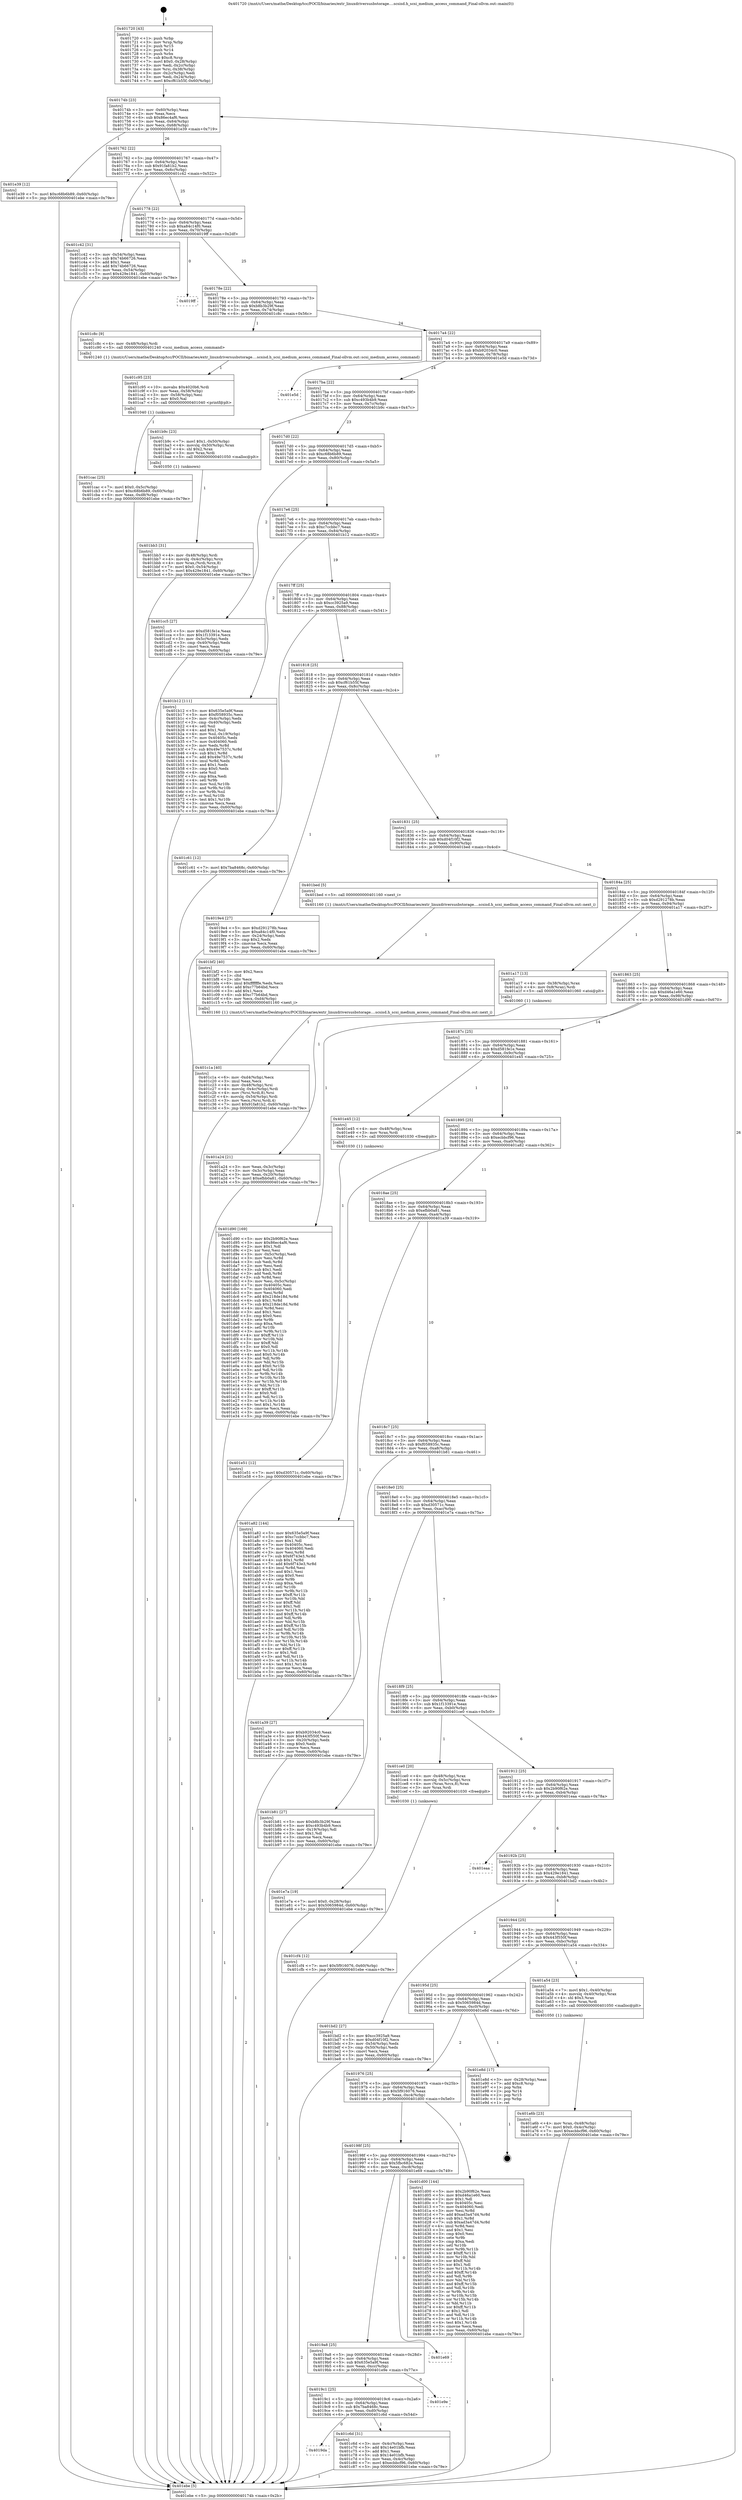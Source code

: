 digraph "0x401720" {
  label = "0x401720 (/mnt/c/Users/mathe/Desktop/tcc/POCII/binaries/extr_linuxdriversusbstorage....scsisd.h_scsi_medium_access_command_Final-ollvm.out::main(0))"
  labelloc = "t"
  node[shape=record]

  Entry [label="",width=0.3,height=0.3,shape=circle,fillcolor=black,style=filled]
  "0x40174b" [label="{
     0x40174b [23]\l
     | [instrs]\l
     &nbsp;&nbsp;0x40174b \<+3\>: mov -0x60(%rbp),%eax\l
     &nbsp;&nbsp;0x40174e \<+2\>: mov %eax,%ecx\l
     &nbsp;&nbsp;0x401750 \<+6\>: sub $0x86ec4af6,%ecx\l
     &nbsp;&nbsp;0x401756 \<+3\>: mov %eax,-0x64(%rbp)\l
     &nbsp;&nbsp;0x401759 \<+3\>: mov %ecx,-0x68(%rbp)\l
     &nbsp;&nbsp;0x40175c \<+6\>: je 0000000000401e39 \<main+0x719\>\l
  }"]
  "0x401e39" [label="{
     0x401e39 [12]\l
     | [instrs]\l
     &nbsp;&nbsp;0x401e39 \<+7\>: movl $0xc68b6b89,-0x60(%rbp)\l
     &nbsp;&nbsp;0x401e40 \<+5\>: jmp 0000000000401ebe \<main+0x79e\>\l
  }"]
  "0x401762" [label="{
     0x401762 [22]\l
     | [instrs]\l
     &nbsp;&nbsp;0x401762 \<+5\>: jmp 0000000000401767 \<main+0x47\>\l
     &nbsp;&nbsp;0x401767 \<+3\>: mov -0x64(%rbp),%eax\l
     &nbsp;&nbsp;0x40176a \<+5\>: sub $0x91fa81b2,%eax\l
     &nbsp;&nbsp;0x40176f \<+3\>: mov %eax,-0x6c(%rbp)\l
     &nbsp;&nbsp;0x401772 \<+6\>: je 0000000000401c42 \<main+0x522\>\l
  }"]
  Exit [label="",width=0.3,height=0.3,shape=circle,fillcolor=black,style=filled,peripheries=2]
  "0x401c42" [label="{
     0x401c42 [31]\l
     | [instrs]\l
     &nbsp;&nbsp;0x401c42 \<+3\>: mov -0x54(%rbp),%eax\l
     &nbsp;&nbsp;0x401c45 \<+5\>: sub $0x74b66726,%eax\l
     &nbsp;&nbsp;0x401c4a \<+3\>: add $0x1,%eax\l
     &nbsp;&nbsp;0x401c4d \<+5\>: add $0x74b66726,%eax\l
     &nbsp;&nbsp;0x401c52 \<+3\>: mov %eax,-0x54(%rbp)\l
     &nbsp;&nbsp;0x401c55 \<+7\>: movl $0x429e1841,-0x60(%rbp)\l
     &nbsp;&nbsp;0x401c5c \<+5\>: jmp 0000000000401ebe \<main+0x79e\>\l
  }"]
  "0x401778" [label="{
     0x401778 [22]\l
     | [instrs]\l
     &nbsp;&nbsp;0x401778 \<+5\>: jmp 000000000040177d \<main+0x5d\>\l
     &nbsp;&nbsp;0x40177d \<+3\>: mov -0x64(%rbp),%eax\l
     &nbsp;&nbsp;0x401780 \<+5\>: sub $0xa84c14f0,%eax\l
     &nbsp;&nbsp;0x401785 \<+3\>: mov %eax,-0x70(%rbp)\l
     &nbsp;&nbsp;0x401788 \<+6\>: je 00000000004019ff \<main+0x2df\>\l
  }"]
  "0x401e51" [label="{
     0x401e51 [12]\l
     | [instrs]\l
     &nbsp;&nbsp;0x401e51 \<+7\>: movl $0xd30571c,-0x60(%rbp)\l
     &nbsp;&nbsp;0x401e58 \<+5\>: jmp 0000000000401ebe \<main+0x79e\>\l
  }"]
  "0x4019ff" [label="{
     0x4019ff\l
  }", style=dashed]
  "0x40178e" [label="{
     0x40178e [22]\l
     | [instrs]\l
     &nbsp;&nbsp;0x40178e \<+5\>: jmp 0000000000401793 \<main+0x73\>\l
     &nbsp;&nbsp;0x401793 \<+3\>: mov -0x64(%rbp),%eax\l
     &nbsp;&nbsp;0x401796 \<+5\>: sub $0xb8b3b29f,%eax\l
     &nbsp;&nbsp;0x40179b \<+3\>: mov %eax,-0x74(%rbp)\l
     &nbsp;&nbsp;0x40179e \<+6\>: je 0000000000401c8c \<main+0x56c\>\l
  }"]
  "0x401cf4" [label="{
     0x401cf4 [12]\l
     | [instrs]\l
     &nbsp;&nbsp;0x401cf4 \<+7\>: movl $0x5f916076,-0x60(%rbp)\l
     &nbsp;&nbsp;0x401cfb \<+5\>: jmp 0000000000401ebe \<main+0x79e\>\l
  }"]
  "0x401c8c" [label="{
     0x401c8c [9]\l
     | [instrs]\l
     &nbsp;&nbsp;0x401c8c \<+4\>: mov -0x48(%rbp),%rdi\l
     &nbsp;&nbsp;0x401c90 \<+5\>: call 0000000000401240 \<scsi_medium_access_command\>\l
     | [calls]\l
     &nbsp;&nbsp;0x401240 \{1\} (/mnt/c/Users/mathe/Desktop/tcc/POCII/binaries/extr_linuxdriversusbstorage....scsisd.h_scsi_medium_access_command_Final-ollvm.out::scsi_medium_access_command)\l
  }"]
  "0x4017a4" [label="{
     0x4017a4 [22]\l
     | [instrs]\l
     &nbsp;&nbsp;0x4017a4 \<+5\>: jmp 00000000004017a9 \<main+0x89\>\l
     &nbsp;&nbsp;0x4017a9 \<+3\>: mov -0x64(%rbp),%eax\l
     &nbsp;&nbsp;0x4017ac \<+5\>: sub $0xb92034c0,%eax\l
     &nbsp;&nbsp;0x4017b1 \<+3\>: mov %eax,-0x78(%rbp)\l
     &nbsp;&nbsp;0x4017b4 \<+6\>: je 0000000000401e5d \<main+0x73d\>\l
  }"]
  "0x401cac" [label="{
     0x401cac [25]\l
     | [instrs]\l
     &nbsp;&nbsp;0x401cac \<+7\>: movl $0x0,-0x5c(%rbp)\l
     &nbsp;&nbsp;0x401cb3 \<+7\>: movl $0xc68b6b89,-0x60(%rbp)\l
     &nbsp;&nbsp;0x401cba \<+6\>: mov %eax,-0xd8(%rbp)\l
     &nbsp;&nbsp;0x401cc0 \<+5\>: jmp 0000000000401ebe \<main+0x79e\>\l
  }"]
  "0x401e5d" [label="{
     0x401e5d\l
  }", style=dashed]
  "0x4017ba" [label="{
     0x4017ba [22]\l
     | [instrs]\l
     &nbsp;&nbsp;0x4017ba \<+5\>: jmp 00000000004017bf \<main+0x9f\>\l
     &nbsp;&nbsp;0x4017bf \<+3\>: mov -0x64(%rbp),%eax\l
     &nbsp;&nbsp;0x4017c2 \<+5\>: sub $0xc493b4b9,%eax\l
     &nbsp;&nbsp;0x4017c7 \<+3\>: mov %eax,-0x7c(%rbp)\l
     &nbsp;&nbsp;0x4017ca \<+6\>: je 0000000000401b9c \<main+0x47c\>\l
  }"]
  "0x401c95" [label="{
     0x401c95 [23]\l
     | [instrs]\l
     &nbsp;&nbsp;0x401c95 \<+10\>: movabs $0x4020b6,%rdi\l
     &nbsp;&nbsp;0x401c9f \<+3\>: mov %eax,-0x58(%rbp)\l
     &nbsp;&nbsp;0x401ca2 \<+3\>: mov -0x58(%rbp),%esi\l
     &nbsp;&nbsp;0x401ca5 \<+2\>: mov $0x0,%al\l
     &nbsp;&nbsp;0x401ca7 \<+5\>: call 0000000000401040 \<printf@plt\>\l
     | [calls]\l
     &nbsp;&nbsp;0x401040 \{1\} (unknown)\l
  }"]
  "0x401b9c" [label="{
     0x401b9c [23]\l
     | [instrs]\l
     &nbsp;&nbsp;0x401b9c \<+7\>: movl $0x1,-0x50(%rbp)\l
     &nbsp;&nbsp;0x401ba3 \<+4\>: movslq -0x50(%rbp),%rax\l
     &nbsp;&nbsp;0x401ba7 \<+4\>: shl $0x2,%rax\l
     &nbsp;&nbsp;0x401bab \<+3\>: mov %rax,%rdi\l
     &nbsp;&nbsp;0x401bae \<+5\>: call 0000000000401050 \<malloc@plt\>\l
     | [calls]\l
     &nbsp;&nbsp;0x401050 \{1\} (unknown)\l
  }"]
  "0x4017d0" [label="{
     0x4017d0 [22]\l
     | [instrs]\l
     &nbsp;&nbsp;0x4017d0 \<+5\>: jmp 00000000004017d5 \<main+0xb5\>\l
     &nbsp;&nbsp;0x4017d5 \<+3\>: mov -0x64(%rbp),%eax\l
     &nbsp;&nbsp;0x4017d8 \<+5\>: sub $0xc68b6b89,%eax\l
     &nbsp;&nbsp;0x4017dd \<+3\>: mov %eax,-0x80(%rbp)\l
     &nbsp;&nbsp;0x4017e0 \<+6\>: je 0000000000401cc5 \<main+0x5a5\>\l
  }"]
  "0x4019da" [label="{
     0x4019da\l
  }", style=dashed]
  "0x401cc5" [label="{
     0x401cc5 [27]\l
     | [instrs]\l
     &nbsp;&nbsp;0x401cc5 \<+5\>: mov $0xd581fe1e,%eax\l
     &nbsp;&nbsp;0x401cca \<+5\>: mov $0x1f13391e,%ecx\l
     &nbsp;&nbsp;0x401ccf \<+3\>: mov -0x5c(%rbp),%edx\l
     &nbsp;&nbsp;0x401cd2 \<+3\>: cmp -0x40(%rbp),%edx\l
     &nbsp;&nbsp;0x401cd5 \<+3\>: cmovl %ecx,%eax\l
     &nbsp;&nbsp;0x401cd8 \<+3\>: mov %eax,-0x60(%rbp)\l
     &nbsp;&nbsp;0x401cdb \<+5\>: jmp 0000000000401ebe \<main+0x79e\>\l
  }"]
  "0x4017e6" [label="{
     0x4017e6 [25]\l
     | [instrs]\l
     &nbsp;&nbsp;0x4017e6 \<+5\>: jmp 00000000004017eb \<main+0xcb\>\l
     &nbsp;&nbsp;0x4017eb \<+3\>: mov -0x64(%rbp),%eax\l
     &nbsp;&nbsp;0x4017ee \<+5\>: sub $0xc7ccbbc7,%eax\l
     &nbsp;&nbsp;0x4017f3 \<+6\>: mov %eax,-0x84(%rbp)\l
     &nbsp;&nbsp;0x4017f9 \<+6\>: je 0000000000401b12 \<main+0x3f2\>\l
  }"]
  "0x401c6d" [label="{
     0x401c6d [31]\l
     | [instrs]\l
     &nbsp;&nbsp;0x401c6d \<+3\>: mov -0x4c(%rbp),%eax\l
     &nbsp;&nbsp;0x401c70 \<+5\>: add $0x14e01bfb,%eax\l
     &nbsp;&nbsp;0x401c75 \<+3\>: add $0x1,%eax\l
     &nbsp;&nbsp;0x401c78 \<+5\>: sub $0x14e01bfb,%eax\l
     &nbsp;&nbsp;0x401c7d \<+3\>: mov %eax,-0x4c(%rbp)\l
     &nbsp;&nbsp;0x401c80 \<+7\>: movl $0xecbbcf96,-0x60(%rbp)\l
     &nbsp;&nbsp;0x401c87 \<+5\>: jmp 0000000000401ebe \<main+0x79e\>\l
  }"]
  "0x401b12" [label="{
     0x401b12 [111]\l
     | [instrs]\l
     &nbsp;&nbsp;0x401b12 \<+5\>: mov $0x635e5a9f,%eax\l
     &nbsp;&nbsp;0x401b17 \<+5\>: mov $0xf058935c,%ecx\l
     &nbsp;&nbsp;0x401b1c \<+3\>: mov -0x4c(%rbp),%edx\l
     &nbsp;&nbsp;0x401b1f \<+3\>: cmp -0x40(%rbp),%edx\l
     &nbsp;&nbsp;0x401b22 \<+4\>: setl %sil\l
     &nbsp;&nbsp;0x401b26 \<+4\>: and $0x1,%sil\l
     &nbsp;&nbsp;0x401b2a \<+4\>: mov %sil,-0x19(%rbp)\l
     &nbsp;&nbsp;0x401b2e \<+7\>: mov 0x40405c,%edx\l
     &nbsp;&nbsp;0x401b35 \<+7\>: mov 0x404060,%edi\l
     &nbsp;&nbsp;0x401b3c \<+3\>: mov %edx,%r8d\l
     &nbsp;&nbsp;0x401b3f \<+7\>: sub $0x49e7537c,%r8d\l
     &nbsp;&nbsp;0x401b46 \<+4\>: sub $0x1,%r8d\l
     &nbsp;&nbsp;0x401b4a \<+7\>: add $0x49e7537c,%r8d\l
     &nbsp;&nbsp;0x401b51 \<+4\>: imul %r8d,%edx\l
     &nbsp;&nbsp;0x401b55 \<+3\>: and $0x1,%edx\l
     &nbsp;&nbsp;0x401b58 \<+3\>: cmp $0x0,%edx\l
     &nbsp;&nbsp;0x401b5b \<+4\>: sete %sil\l
     &nbsp;&nbsp;0x401b5f \<+3\>: cmp $0xa,%edi\l
     &nbsp;&nbsp;0x401b62 \<+4\>: setl %r9b\l
     &nbsp;&nbsp;0x401b66 \<+3\>: mov %sil,%r10b\l
     &nbsp;&nbsp;0x401b69 \<+3\>: and %r9b,%r10b\l
     &nbsp;&nbsp;0x401b6c \<+3\>: xor %r9b,%sil\l
     &nbsp;&nbsp;0x401b6f \<+3\>: or %sil,%r10b\l
     &nbsp;&nbsp;0x401b72 \<+4\>: test $0x1,%r10b\l
     &nbsp;&nbsp;0x401b76 \<+3\>: cmovne %ecx,%eax\l
     &nbsp;&nbsp;0x401b79 \<+3\>: mov %eax,-0x60(%rbp)\l
     &nbsp;&nbsp;0x401b7c \<+5\>: jmp 0000000000401ebe \<main+0x79e\>\l
  }"]
  "0x4017ff" [label="{
     0x4017ff [25]\l
     | [instrs]\l
     &nbsp;&nbsp;0x4017ff \<+5\>: jmp 0000000000401804 \<main+0xe4\>\l
     &nbsp;&nbsp;0x401804 \<+3\>: mov -0x64(%rbp),%eax\l
     &nbsp;&nbsp;0x401807 \<+5\>: sub $0xcc3925a9,%eax\l
     &nbsp;&nbsp;0x40180c \<+6\>: mov %eax,-0x88(%rbp)\l
     &nbsp;&nbsp;0x401812 \<+6\>: je 0000000000401c61 \<main+0x541\>\l
  }"]
  "0x4019c1" [label="{
     0x4019c1 [25]\l
     | [instrs]\l
     &nbsp;&nbsp;0x4019c1 \<+5\>: jmp 00000000004019c6 \<main+0x2a6\>\l
     &nbsp;&nbsp;0x4019c6 \<+3\>: mov -0x64(%rbp),%eax\l
     &nbsp;&nbsp;0x4019c9 \<+5\>: sub $0x7ba8468c,%eax\l
     &nbsp;&nbsp;0x4019ce \<+6\>: mov %eax,-0xd0(%rbp)\l
     &nbsp;&nbsp;0x4019d4 \<+6\>: je 0000000000401c6d \<main+0x54d\>\l
  }"]
  "0x401c61" [label="{
     0x401c61 [12]\l
     | [instrs]\l
     &nbsp;&nbsp;0x401c61 \<+7\>: movl $0x7ba8468c,-0x60(%rbp)\l
     &nbsp;&nbsp;0x401c68 \<+5\>: jmp 0000000000401ebe \<main+0x79e\>\l
  }"]
  "0x401818" [label="{
     0x401818 [25]\l
     | [instrs]\l
     &nbsp;&nbsp;0x401818 \<+5\>: jmp 000000000040181d \<main+0xfd\>\l
     &nbsp;&nbsp;0x40181d \<+3\>: mov -0x64(%rbp),%eax\l
     &nbsp;&nbsp;0x401820 \<+5\>: sub $0xcf61b55f,%eax\l
     &nbsp;&nbsp;0x401825 \<+6\>: mov %eax,-0x8c(%rbp)\l
     &nbsp;&nbsp;0x40182b \<+6\>: je 00000000004019e4 \<main+0x2c4\>\l
  }"]
  "0x401e9e" [label="{
     0x401e9e\l
  }", style=dashed]
  "0x4019e4" [label="{
     0x4019e4 [27]\l
     | [instrs]\l
     &nbsp;&nbsp;0x4019e4 \<+5\>: mov $0xd291278b,%eax\l
     &nbsp;&nbsp;0x4019e9 \<+5\>: mov $0xa84c14f0,%ecx\l
     &nbsp;&nbsp;0x4019ee \<+3\>: mov -0x24(%rbp),%edx\l
     &nbsp;&nbsp;0x4019f1 \<+3\>: cmp $0x2,%edx\l
     &nbsp;&nbsp;0x4019f4 \<+3\>: cmovne %ecx,%eax\l
     &nbsp;&nbsp;0x4019f7 \<+3\>: mov %eax,-0x60(%rbp)\l
     &nbsp;&nbsp;0x4019fa \<+5\>: jmp 0000000000401ebe \<main+0x79e\>\l
  }"]
  "0x401831" [label="{
     0x401831 [25]\l
     | [instrs]\l
     &nbsp;&nbsp;0x401831 \<+5\>: jmp 0000000000401836 \<main+0x116\>\l
     &nbsp;&nbsp;0x401836 \<+3\>: mov -0x64(%rbp),%eax\l
     &nbsp;&nbsp;0x401839 \<+5\>: sub $0xd04f10f2,%eax\l
     &nbsp;&nbsp;0x40183e \<+6\>: mov %eax,-0x90(%rbp)\l
     &nbsp;&nbsp;0x401844 \<+6\>: je 0000000000401bed \<main+0x4cd\>\l
  }"]
  "0x401ebe" [label="{
     0x401ebe [5]\l
     | [instrs]\l
     &nbsp;&nbsp;0x401ebe \<+5\>: jmp 000000000040174b \<main+0x2b\>\l
  }"]
  "0x401720" [label="{
     0x401720 [43]\l
     | [instrs]\l
     &nbsp;&nbsp;0x401720 \<+1\>: push %rbp\l
     &nbsp;&nbsp;0x401721 \<+3\>: mov %rsp,%rbp\l
     &nbsp;&nbsp;0x401724 \<+2\>: push %r15\l
     &nbsp;&nbsp;0x401726 \<+2\>: push %r14\l
     &nbsp;&nbsp;0x401728 \<+1\>: push %rbx\l
     &nbsp;&nbsp;0x401729 \<+7\>: sub $0xc8,%rsp\l
     &nbsp;&nbsp;0x401730 \<+7\>: movl $0x0,-0x28(%rbp)\l
     &nbsp;&nbsp;0x401737 \<+3\>: mov %edi,-0x2c(%rbp)\l
     &nbsp;&nbsp;0x40173a \<+4\>: mov %rsi,-0x38(%rbp)\l
     &nbsp;&nbsp;0x40173e \<+3\>: mov -0x2c(%rbp),%edi\l
     &nbsp;&nbsp;0x401741 \<+3\>: mov %edi,-0x24(%rbp)\l
     &nbsp;&nbsp;0x401744 \<+7\>: movl $0xcf61b55f,-0x60(%rbp)\l
  }"]
  "0x4019a8" [label="{
     0x4019a8 [25]\l
     | [instrs]\l
     &nbsp;&nbsp;0x4019a8 \<+5\>: jmp 00000000004019ad \<main+0x28d\>\l
     &nbsp;&nbsp;0x4019ad \<+3\>: mov -0x64(%rbp),%eax\l
     &nbsp;&nbsp;0x4019b0 \<+5\>: sub $0x635e5a9f,%eax\l
     &nbsp;&nbsp;0x4019b5 \<+6\>: mov %eax,-0xcc(%rbp)\l
     &nbsp;&nbsp;0x4019bb \<+6\>: je 0000000000401e9e \<main+0x77e\>\l
  }"]
  "0x401bed" [label="{
     0x401bed [5]\l
     | [instrs]\l
     &nbsp;&nbsp;0x401bed \<+5\>: call 0000000000401160 \<next_i\>\l
     | [calls]\l
     &nbsp;&nbsp;0x401160 \{1\} (/mnt/c/Users/mathe/Desktop/tcc/POCII/binaries/extr_linuxdriversusbstorage....scsisd.h_scsi_medium_access_command_Final-ollvm.out::next_i)\l
  }"]
  "0x40184a" [label="{
     0x40184a [25]\l
     | [instrs]\l
     &nbsp;&nbsp;0x40184a \<+5\>: jmp 000000000040184f \<main+0x12f\>\l
     &nbsp;&nbsp;0x40184f \<+3\>: mov -0x64(%rbp),%eax\l
     &nbsp;&nbsp;0x401852 \<+5\>: sub $0xd291278b,%eax\l
     &nbsp;&nbsp;0x401857 \<+6\>: mov %eax,-0x94(%rbp)\l
     &nbsp;&nbsp;0x40185d \<+6\>: je 0000000000401a17 \<main+0x2f7\>\l
  }"]
  "0x401e69" [label="{
     0x401e69\l
  }", style=dashed]
  "0x401a17" [label="{
     0x401a17 [13]\l
     | [instrs]\l
     &nbsp;&nbsp;0x401a17 \<+4\>: mov -0x38(%rbp),%rax\l
     &nbsp;&nbsp;0x401a1b \<+4\>: mov 0x8(%rax),%rdi\l
     &nbsp;&nbsp;0x401a1f \<+5\>: call 0000000000401060 \<atoi@plt\>\l
     | [calls]\l
     &nbsp;&nbsp;0x401060 \{1\} (unknown)\l
  }"]
  "0x401863" [label="{
     0x401863 [25]\l
     | [instrs]\l
     &nbsp;&nbsp;0x401863 \<+5\>: jmp 0000000000401868 \<main+0x148\>\l
     &nbsp;&nbsp;0x401868 \<+3\>: mov -0x64(%rbp),%eax\l
     &nbsp;&nbsp;0x40186b \<+5\>: sub $0xd46a1e60,%eax\l
     &nbsp;&nbsp;0x401870 \<+6\>: mov %eax,-0x98(%rbp)\l
     &nbsp;&nbsp;0x401876 \<+6\>: je 0000000000401d90 \<main+0x670\>\l
  }"]
  "0x401a24" [label="{
     0x401a24 [21]\l
     | [instrs]\l
     &nbsp;&nbsp;0x401a24 \<+3\>: mov %eax,-0x3c(%rbp)\l
     &nbsp;&nbsp;0x401a27 \<+3\>: mov -0x3c(%rbp),%eax\l
     &nbsp;&nbsp;0x401a2a \<+3\>: mov %eax,-0x20(%rbp)\l
     &nbsp;&nbsp;0x401a2d \<+7\>: movl $0xefbb0a81,-0x60(%rbp)\l
     &nbsp;&nbsp;0x401a34 \<+5\>: jmp 0000000000401ebe \<main+0x79e\>\l
  }"]
  "0x40198f" [label="{
     0x40198f [25]\l
     | [instrs]\l
     &nbsp;&nbsp;0x40198f \<+5\>: jmp 0000000000401994 \<main+0x274\>\l
     &nbsp;&nbsp;0x401994 \<+3\>: mov -0x64(%rbp),%eax\l
     &nbsp;&nbsp;0x401997 \<+5\>: sub $0x5fbc682e,%eax\l
     &nbsp;&nbsp;0x40199c \<+6\>: mov %eax,-0xc8(%rbp)\l
     &nbsp;&nbsp;0x4019a2 \<+6\>: je 0000000000401e69 \<main+0x749\>\l
  }"]
  "0x401d90" [label="{
     0x401d90 [169]\l
     | [instrs]\l
     &nbsp;&nbsp;0x401d90 \<+5\>: mov $0x2b90f62e,%eax\l
     &nbsp;&nbsp;0x401d95 \<+5\>: mov $0x86ec4af6,%ecx\l
     &nbsp;&nbsp;0x401d9a \<+2\>: mov $0x1,%dl\l
     &nbsp;&nbsp;0x401d9c \<+2\>: xor %esi,%esi\l
     &nbsp;&nbsp;0x401d9e \<+3\>: mov -0x5c(%rbp),%edi\l
     &nbsp;&nbsp;0x401da1 \<+3\>: mov %esi,%r8d\l
     &nbsp;&nbsp;0x401da4 \<+3\>: sub %edi,%r8d\l
     &nbsp;&nbsp;0x401da7 \<+2\>: mov %esi,%edi\l
     &nbsp;&nbsp;0x401da9 \<+3\>: sub $0x1,%edi\l
     &nbsp;&nbsp;0x401dac \<+3\>: add %edi,%r8d\l
     &nbsp;&nbsp;0x401daf \<+3\>: sub %r8d,%esi\l
     &nbsp;&nbsp;0x401db2 \<+3\>: mov %esi,-0x5c(%rbp)\l
     &nbsp;&nbsp;0x401db5 \<+7\>: mov 0x40405c,%esi\l
     &nbsp;&nbsp;0x401dbc \<+7\>: mov 0x404060,%edi\l
     &nbsp;&nbsp;0x401dc3 \<+3\>: mov %esi,%r8d\l
     &nbsp;&nbsp;0x401dc6 \<+7\>: add $0x218de18d,%r8d\l
     &nbsp;&nbsp;0x401dcd \<+4\>: sub $0x1,%r8d\l
     &nbsp;&nbsp;0x401dd1 \<+7\>: sub $0x218de18d,%r8d\l
     &nbsp;&nbsp;0x401dd8 \<+4\>: imul %r8d,%esi\l
     &nbsp;&nbsp;0x401ddc \<+3\>: and $0x1,%esi\l
     &nbsp;&nbsp;0x401ddf \<+3\>: cmp $0x0,%esi\l
     &nbsp;&nbsp;0x401de2 \<+4\>: sete %r9b\l
     &nbsp;&nbsp;0x401de6 \<+3\>: cmp $0xa,%edi\l
     &nbsp;&nbsp;0x401de9 \<+4\>: setl %r10b\l
     &nbsp;&nbsp;0x401ded \<+3\>: mov %r9b,%r11b\l
     &nbsp;&nbsp;0x401df0 \<+4\>: xor $0xff,%r11b\l
     &nbsp;&nbsp;0x401df4 \<+3\>: mov %r10b,%bl\l
     &nbsp;&nbsp;0x401df7 \<+3\>: xor $0xff,%bl\l
     &nbsp;&nbsp;0x401dfa \<+3\>: xor $0x0,%dl\l
     &nbsp;&nbsp;0x401dfd \<+3\>: mov %r11b,%r14b\l
     &nbsp;&nbsp;0x401e00 \<+4\>: and $0x0,%r14b\l
     &nbsp;&nbsp;0x401e04 \<+3\>: and %dl,%r9b\l
     &nbsp;&nbsp;0x401e07 \<+3\>: mov %bl,%r15b\l
     &nbsp;&nbsp;0x401e0a \<+4\>: and $0x0,%r15b\l
     &nbsp;&nbsp;0x401e0e \<+3\>: and %dl,%r10b\l
     &nbsp;&nbsp;0x401e11 \<+3\>: or %r9b,%r14b\l
     &nbsp;&nbsp;0x401e14 \<+3\>: or %r10b,%r15b\l
     &nbsp;&nbsp;0x401e17 \<+3\>: xor %r15b,%r14b\l
     &nbsp;&nbsp;0x401e1a \<+3\>: or %bl,%r11b\l
     &nbsp;&nbsp;0x401e1d \<+4\>: xor $0xff,%r11b\l
     &nbsp;&nbsp;0x401e21 \<+3\>: or $0x0,%dl\l
     &nbsp;&nbsp;0x401e24 \<+3\>: and %dl,%r11b\l
     &nbsp;&nbsp;0x401e27 \<+3\>: or %r11b,%r14b\l
     &nbsp;&nbsp;0x401e2a \<+4\>: test $0x1,%r14b\l
     &nbsp;&nbsp;0x401e2e \<+3\>: cmovne %ecx,%eax\l
     &nbsp;&nbsp;0x401e31 \<+3\>: mov %eax,-0x60(%rbp)\l
     &nbsp;&nbsp;0x401e34 \<+5\>: jmp 0000000000401ebe \<main+0x79e\>\l
  }"]
  "0x40187c" [label="{
     0x40187c [25]\l
     | [instrs]\l
     &nbsp;&nbsp;0x40187c \<+5\>: jmp 0000000000401881 \<main+0x161\>\l
     &nbsp;&nbsp;0x401881 \<+3\>: mov -0x64(%rbp),%eax\l
     &nbsp;&nbsp;0x401884 \<+5\>: sub $0xd581fe1e,%eax\l
     &nbsp;&nbsp;0x401889 \<+6\>: mov %eax,-0x9c(%rbp)\l
     &nbsp;&nbsp;0x40188f \<+6\>: je 0000000000401e45 \<main+0x725\>\l
  }"]
  "0x401d00" [label="{
     0x401d00 [144]\l
     | [instrs]\l
     &nbsp;&nbsp;0x401d00 \<+5\>: mov $0x2b90f62e,%eax\l
     &nbsp;&nbsp;0x401d05 \<+5\>: mov $0xd46a1e60,%ecx\l
     &nbsp;&nbsp;0x401d0a \<+2\>: mov $0x1,%dl\l
     &nbsp;&nbsp;0x401d0c \<+7\>: mov 0x40405c,%esi\l
     &nbsp;&nbsp;0x401d13 \<+7\>: mov 0x404060,%edi\l
     &nbsp;&nbsp;0x401d1a \<+3\>: mov %esi,%r8d\l
     &nbsp;&nbsp;0x401d1d \<+7\>: add $0xad3a47d4,%r8d\l
     &nbsp;&nbsp;0x401d24 \<+4\>: sub $0x1,%r8d\l
     &nbsp;&nbsp;0x401d28 \<+7\>: sub $0xad3a47d4,%r8d\l
     &nbsp;&nbsp;0x401d2f \<+4\>: imul %r8d,%esi\l
     &nbsp;&nbsp;0x401d33 \<+3\>: and $0x1,%esi\l
     &nbsp;&nbsp;0x401d36 \<+3\>: cmp $0x0,%esi\l
     &nbsp;&nbsp;0x401d39 \<+4\>: sete %r9b\l
     &nbsp;&nbsp;0x401d3d \<+3\>: cmp $0xa,%edi\l
     &nbsp;&nbsp;0x401d40 \<+4\>: setl %r10b\l
     &nbsp;&nbsp;0x401d44 \<+3\>: mov %r9b,%r11b\l
     &nbsp;&nbsp;0x401d47 \<+4\>: xor $0xff,%r11b\l
     &nbsp;&nbsp;0x401d4b \<+3\>: mov %r10b,%bl\l
     &nbsp;&nbsp;0x401d4e \<+3\>: xor $0xff,%bl\l
     &nbsp;&nbsp;0x401d51 \<+3\>: xor $0x1,%dl\l
     &nbsp;&nbsp;0x401d54 \<+3\>: mov %r11b,%r14b\l
     &nbsp;&nbsp;0x401d57 \<+4\>: and $0xff,%r14b\l
     &nbsp;&nbsp;0x401d5b \<+3\>: and %dl,%r9b\l
     &nbsp;&nbsp;0x401d5e \<+3\>: mov %bl,%r15b\l
     &nbsp;&nbsp;0x401d61 \<+4\>: and $0xff,%r15b\l
     &nbsp;&nbsp;0x401d65 \<+3\>: and %dl,%r10b\l
     &nbsp;&nbsp;0x401d68 \<+3\>: or %r9b,%r14b\l
     &nbsp;&nbsp;0x401d6b \<+3\>: or %r10b,%r15b\l
     &nbsp;&nbsp;0x401d6e \<+3\>: xor %r15b,%r14b\l
     &nbsp;&nbsp;0x401d71 \<+3\>: or %bl,%r11b\l
     &nbsp;&nbsp;0x401d74 \<+4\>: xor $0xff,%r11b\l
     &nbsp;&nbsp;0x401d78 \<+3\>: or $0x1,%dl\l
     &nbsp;&nbsp;0x401d7b \<+3\>: and %dl,%r11b\l
     &nbsp;&nbsp;0x401d7e \<+3\>: or %r11b,%r14b\l
     &nbsp;&nbsp;0x401d81 \<+4\>: test $0x1,%r14b\l
     &nbsp;&nbsp;0x401d85 \<+3\>: cmovne %ecx,%eax\l
     &nbsp;&nbsp;0x401d88 \<+3\>: mov %eax,-0x60(%rbp)\l
     &nbsp;&nbsp;0x401d8b \<+5\>: jmp 0000000000401ebe \<main+0x79e\>\l
  }"]
  "0x401e45" [label="{
     0x401e45 [12]\l
     | [instrs]\l
     &nbsp;&nbsp;0x401e45 \<+4\>: mov -0x48(%rbp),%rax\l
     &nbsp;&nbsp;0x401e49 \<+3\>: mov %rax,%rdi\l
     &nbsp;&nbsp;0x401e4c \<+5\>: call 0000000000401030 \<free@plt\>\l
     | [calls]\l
     &nbsp;&nbsp;0x401030 \{1\} (unknown)\l
  }"]
  "0x401895" [label="{
     0x401895 [25]\l
     | [instrs]\l
     &nbsp;&nbsp;0x401895 \<+5\>: jmp 000000000040189a \<main+0x17a\>\l
     &nbsp;&nbsp;0x40189a \<+3\>: mov -0x64(%rbp),%eax\l
     &nbsp;&nbsp;0x40189d \<+5\>: sub $0xecbbcf96,%eax\l
     &nbsp;&nbsp;0x4018a2 \<+6\>: mov %eax,-0xa0(%rbp)\l
     &nbsp;&nbsp;0x4018a8 \<+6\>: je 0000000000401a82 \<main+0x362\>\l
  }"]
  "0x401976" [label="{
     0x401976 [25]\l
     | [instrs]\l
     &nbsp;&nbsp;0x401976 \<+5\>: jmp 000000000040197b \<main+0x25b\>\l
     &nbsp;&nbsp;0x40197b \<+3\>: mov -0x64(%rbp),%eax\l
     &nbsp;&nbsp;0x40197e \<+5\>: sub $0x5f916076,%eax\l
     &nbsp;&nbsp;0x401983 \<+6\>: mov %eax,-0xc4(%rbp)\l
     &nbsp;&nbsp;0x401989 \<+6\>: je 0000000000401d00 \<main+0x5e0\>\l
  }"]
  "0x401a82" [label="{
     0x401a82 [144]\l
     | [instrs]\l
     &nbsp;&nbsp;0x401a82 \<+5\>: mov $0x635e5a9f,%eax\l
     &nbsp;&nbsp;0x401a87 \<+5\>: mov $0xc7ccbbc7,%ecx\l
     &nbsp;&nbsp;0x401a8c \<+2\>: mov $0x1,%dl\l
     &nbsp;&nbsp;0x401a8e \<+7\>: mov 0x40405c,%esi\l
     &nbsp;&nbsp;0x401a95 \<+7\>: mov 0x404060,%edi\l
     &nbsp;&nbsp;0x401a9c \<+3\>: mov %esi,%r8d\l
     &nbsp;&nbsp;0x401a9f \<+7\>: sub $0x6f743e3,%r8d\l
     &nbsp;&nbsp;0x401aa6 \<+4\>: sub $0x1,%r8d\l
     &nbsp;&nbsp;0x401aaa \<+7\>: add $0x6f743e3,%r8d\l
     &nbsp;&nbsp;0x401ab1 \<+4\>: imul %r8d,%esi\l
     &nbsp;&nbsp;0x401ab5 \<+3\>: and $0x1,%esi\l
     &nbsp;&nbsp;0x401ab8 \<+3\>: cmp $0x0,%esi\l
     &nbsp;&nbsp;0x401abb \<+4\>: sete %r9b\l
     &nbsp;&nbsp;0x401abf \<+3\>: cmp $0xa,%edi\l
     &nbsp;&nbsp;0x401ac2 \<+4\>: setl %r10b\l
     &nbsp;&nbsp;0x401ac6 \<+3\>: mov %r9b,%r11b\l
     &nbsp;&nbsp;0x401ac9 \<+4\>: xor $0xff,%r11b\l
     &nbsp;&nbsp;0x401acd \<+3\>: mov %r10b,%bl\l
     &nbsp;&nbsp;0x401ad0 \<+3\>: xor $0xff,%bl\l
     &nbsp;&nbsp;0x401ad3 \<+3\>: xor $0x1,%dl\l
     &nbsp;&nbsp;0x401ad6 \<+3\>: mov %r11b,%r14b\l
     &nbsp;&nbsp;0x401ad9 \<+4\>: and $0xff,%r14b\l
     &nbsp;&nbsp;0x401add \<+3\>: and %dl,%r9b\l
     &nbsp;&nbsp;0x401ae0 \<+3\>: mov %bl,%r15b\l
     &nbsp;&nbsp;0x401ae3 \<+4\>: and $0xff,%r15b\l
     &nbsp;&nbsp;0x401ae7 \<+3\>: and %dl,%r10b\l
     &nbsp;&nbsp;0x401aea \<+3\>: or %r9b,%r14b\l
     &nbsp;&nbsp;0x401aed \<+3\>: or %r10b,%r15b\l
     &nbsp;&nbsp;0x401af0 \<+3\>: xor %r15b,%r14b\l
     &nbsp;&nbsp;0x401af3 \<+3\>: or %bl,%r11b\l
     &nbsp;&nbsp;0x401af6 \<+4\>: xor $0xff,%r11b\l
     &nbsp;&nbsp;0x401afa \<+3\>: or $0x1,%dl\l
     &nbsp;&nbsp;0x401afd \<+3\>: and %dl,%r11b\l
     &nbsp;&nbsp;0x401b00 \<+3\>: or %r11b,%r14b\l
     &nbsp;&nbsp;0x401b03 \<+4\>: test $0x1,%r14b\l
     &nbsp;&nbsp;0x401b07 \<+3\>: cmovne %ecx,%eax\l
     &nbsp;&nbsp;0x401b0a \<+3\>: mov %eax,-0x60(%rbp)\l
     &nbsp;&nbsp;0x401b0d \<+5\>: jmp 0000000000401ebe \<main+0x79e\>\l
  }"]
  "0x4018ae" [label="{
     0x4018ae [25]\l
     | [instrs]\l
     &nbsp;&nbsp;0x4018ae \<+5\>: jmp 00000000004018b3 \<main+0x193\>\l
     &nbsp;&nbsp;0x4018b3 \<+3\>: mov -0x64(%rbp),%eax\l
     &nbsp;&nbsp;0x4018b6 \<+5\>: sub $0xefbb0a81,%eax\l
     &nbsp;&nbsp;0x4018bb \<+6\>: mov %eax,-0xa4(%rbp)\l
     &nbsp;&nbsp;0x4018c1 \<+6\>: je 0000000000401a39 \<main+0x319\>\l
  }"]
  "0x401e8d" [label="{
     0x401e8d [17]\l
     | [instrs]\l
     &nbsp;&nbsp;0x401e8d \<+3\>: mov -0x28(%rbp),%eax\l
     &nbsp;&nbsp;0x401e90 \<+7\>: add $0xc8,%rsp\l
     &nbsp;&nbsp;0x401e97 \<+1\>: pop %rbx\l
     &nbsp;&nbsp;0x401e98 \<+2\>: pop %r14\l
     &nbsp;&nbsp;0x401e9a \<+2\>: pop %r15\l
     &nbsp;&nbsp;0x401e9c \<+1\>: pop %rbp\l
     &nbsp;&nbsp;0x401e9d \<+1\>: ret\l
  }"]
  "0x401a39" [label="{
     0x401a39 [27]\l
     | [instrs]\l
     &nbsp;&nbsp;0x401a39 \<+5\>: mov $0xb92034c0,%eax\l
     &nbsp;&nbsp;0x401a3e \<+5\>: mov $0x443f550f,%ecx\l
     &nbsp;&nbsp;0x401a43 \<+3\>: mov -0x20(%rbp),%edx\l
     &nbsp;&nbsp;0x401a46 \<+3\>: cmp $0x0,%edx\l
     &nbsp;&nbsp;0x401a49 \<+3\>: cmove %ecx,%eax\l
     &nbsp;&nbsp;0x401a4c \<+3\>: mov %eax,-0x60(%rbp)\l
     &nbsp;&nbsp;0x401a4f \<+5\>: jmp 0000000000401ebe \<main+0x79e\>\l
  }"]
  "0x4018c7" [label="{
     0x4018c7 [25]\l
     | [instrs]\l
     &nbsp;&nbsp;0x4018c7 \<+5\>: jmp 00000000004018cc \<main+0x1ac\>\l
     &nbsp;&nbsp;0x4018cc \<+3\>: mov -0x64(%rbp),%eax\l
     &nbsp;&nbsp;0x4018cf \<+5\>: sub $0xf058935c,%eax\l
     &nbsp;&nbsp;0x4018d4 \<+6\>: mov %eax,-0xa8(%rbp)\l
     &nbsp;&nbsp;0x4018da \<+6\>: je 0000000000401b81 \<main+0x461\>\l
  }"]
  "0x401c1a" [label="{
     0x401c1a [40]\l
     | [instrs]\l
     &nbsp;&nbsp;0x401c1a \<+6\>: mov -0xd4(%rbp),%ecx\l
     &nbsp;&nbsp;0x401c20 \<+3\>: imul %eax,%ecx\l
     &nbsp;&nbsp;0x401c23 \<+4\>: mov -0x48(%rbp),%rsi\l
     &nbsp;&nbsp;0x401c27 \<+4\>: movslq -0x4c(%rbp),%rdi\l
     &nbsp;&nbsp;0x401c2b \<+4\>: mov (%rsi,%rdi,8),%rsi\l
     &nbsp;&nbsp;0x401c2f \<+4\>: movslq -0x54(%rbp),%rdi\l
     &nbsp;&nbsp;0x401c33 \<+3\>: mov %ecx,(%rsi,%rdi,4)\l
     &nbsp;&nbsp;0x401c36 \<+7\>: movl $0x91fa81b2,-0x60(%rbp)\l
     &nbsp;&nbsp;0x401c3d \<+5\>: jmp 0000000000401ebe \<main+0x79e\>\l
  }"]
  "0x401b81" [label="{
     0x401b81 [27]\l
     | [instrs]\l
     &nbsp;&nbsp;0x401b81 \<+5\>: mov $0xb8b3b29f,%eax\l
     &nbsp;&nbsp;0x401b86 \<+5\>: mov $0xc493b4b9,%ecx\l
     &nbsp;&nbsp;0x401b8b \<+3\>: mov -0x19(%rbp),%dl\l
     &nbsp;&nbsp;0x401b8e \<+3\>: test $0x1,%dl\l
     &nbsp;&nbsp;0x401b91 \<+3\>: cmovne %ecx,%eax\l
     &nbsp;&nbsp;0x401b94 \<+3\>: mov %eax,-0x60(%rbp)\l
     &nbsp;&nbsp;0x401b97 \<+5\>: jmp 0000000000401ebe \<main+0x79e\>\l
  }"]
  "0x4018e0" [label="{
     0x4018e0 [25]\l
     | [instrs]\l
     &nbsp;&nbsp;0x4018e0 \<+5\>: jmp 00000000004018e5 \<main+0x1c5\>\l
     &nbsp;&nbsp;0x4018e5 \<+3\>: mov -0x64(%rbp),%eax\l
     &nbsp;&nbsp;0x4018e8 \<+5\>: sub $0xd30571c,%eax\l
     &nbsp;&nbsp;0x4018ed \<+6\>: mov %eax,-0xac(%rbp)\l
     &nbsp;&nbsp;0x4018f3 \<+6\>: je 0000000000401e7a \<main+0x75a\>\l
  }"]
  "0x401bf2" [label="{
     0x401bf2 [40]\l
     | [instrs]\l
     &nbsp;&nbsp;0x401bf2 \<+5\>: mov $0x2,%ecx\l
     &nbsp;&nbsp;0x401bf7 \<+1\>: cltd\l
     &nbsp;&nbsp;0x401bf8 \<+2\>: idiv %ecx\l
     &nbsp;&nbsp;0x401bfa \<+6\>: imul $0xfffffffe,%edx,%ecx\l
     &nbsp;&nbsp;0x401c00 \<+6\>: add $0xc77b64bd,%ecx\l
     &nbsp;&nbsp;0x401c06 \<+3\>: add $0x1,%ecx\l
     &nbsp;&nbsp;0x401c09 \<+6\>: sub $0xc77b64bd,%ecx\l
     &nbsp;&nbsp;0x401c0f \<+6\>: mov %ecx,-0xd4(%rbp)\l
     &nbsp;&nbsp;0x401c15 \<+5\>: call 0000000000401160 \<next_i\>\l
     | [calls]\l
     &nbsp;&nbsp;0x401160 \{1\} (/mnt/c/Users/mathe/Desktop/tcc/POCII/binaries/extr_linuxdriversusbstorage....scsisd.h_scsi_medium_access_command_Final-ollvm.out::next_i)\l
  }"]
  "0x401e7a" [label="{
     0x401e7a [19]\l
     | [instrs]\l
     &nbsp;&nbsp;0x401e7a \<+7\>: movl $0x0,-0x28(%rbp)\l
     &nbsp;&nbsp;0x401e81 \<+7\>: movl $0x5065984d,-0x60(%rbp)\l
     &nbsp;&nbsp;0x401e88 \<+5\>: jmp 0000000000401ebe \<main+0x79e\>\l
  }"]
  "0x4018f9" [label="{
     0x4018f9 [25]\l
     | [instrs]\l
     &nbsp;&nbsp;0x4018f9 \<+5\>: jmp 00000000004018fe \<main+0x1de\>\l
     &nbsp;&nbsp;0x4018fe \<+3\>: mov -0x64(%rbp),%eax\l
     &nbsp;&nbsp;0x401901 \<+5\>: sub $0x1f13391e,%eax\l
     &nbsp;&nbsp;0x401906 \<+6\>: mov %eax,-0xb0(%rbp)\l
     &nbsp;&nbsp;0x40190c \<+6\>: je 0000000000401ce0 \<main+0x5c0\>\l
  }"]
  "0x401bb3" [label="{
     0x401bb3 [31]\l
     | [instrs]\l
     &nbsp;&nbsp;0x401bb3 \<+4\>: mov -0x48(%rbp),%rdi\l
     &nbsp;&nbsp;0x401bb7 \<+4\>: movslq -0x4c(%rbp),%rcx\l
     &nbsp;&nbsp;0x401bbb \<+4\>: mov %rax,(%rdi,%rcx,8)\l
     &nbsp;&nbsp;0x401bbf \<+7\>: movl $0x0,-0x54(%rbp)\l
     &nbsp;&nbsp;0x401bc6 \<+7\>: movl $0x429e1841,-0x60(%rbp)\l
     &nbsp;&nbsp;0x401bcd \<+5\>: jmp 0000000000401ebe \<main+0x79e\>\l
  }"]
  "0x401ce0" [label="{
     0x401ce0 [20]\l
     | [instrs]\l
     &nbsp;&nbsp;0x401ce0 \<+4\>: mov -0x48(%rbp),%rax\l
     &nbsp;&nbsp;0x401ce4 \<+4\>: movslq -0x5c(%rbp),%rcx\l
     &nbsp;&nbsp;0x401ce8 \<+4\>: mov (%rax,%rcx,8),%rax\l
     &nbsp;&nbsp;0x401cec \<+3\>: mov %rax,%rdi\l
     &nbsp;&nbsp;0x401cef \<+5\>: call 0000000000401030 \<free@plt\>\l
     | [calls]\l
     &nbsp;&nbsp;0x401030 \{1\} (unknown)\l
  }"]
  "0x401912" [label="{
     0x401912 [25]\l
     | [instrs]\l
     &nbsp;&nbsp;0x401912 \<+5\>: jmp 0000000000401917 \<main+0x1f7\>\l
     &nbsp;&nbsp;0x401917 \<+3\>: mov -0x64(%rbp),%eax\l
     &nbsp;&nbsp;0x40191a \<+5\>: sub $0x2b90f62e,%eax\l
     &nbsp;&nbsp;0x40191f \<+6\>: mov %eax,-0xb4(%rbp)\l
     &nbsp;&nbsp;0x401925 \<+6\>: je 0000000000401eaa \<main+0x78a\>\l
  }"]
  "0x401a6b" [label="{
     0x401a6b [23]\l
     | [instrs]\l
     &nbsp;&nbsp;0x401a6b \<+4\>: mov %rax,-0x48(%rbp)\l
     &nbsp;&nbsp;0x401a6f \<+7\>: movl $0x0,-0x4c(%rbp)\l
     &nbsp;&nbsp;0x401a76 \<+7\>: movl $0xecbbcf96,-0x60(%rbp)\l
     &nbsp;&nbsp;0x401a7d \<+5\>: jmp 0000000000401ebe \<main+0x79e\>\l
  }"]
  "0x401eaa" [label="{
     0x401eaa\l
  }", style=dashed]
  "0x40192b" [label="{
     0x40192b [25]\l
     | [instrs]\l
     &nbsp;&nbsp;0x40192b \<+5\>: jmp 0000000000401930 \<main+0x210\>\l
     &nbsp;&nbsp;0x401930 \<+3\>: mov -0x64(%rbp),%eax\l
     &nbsp;&nbsp;0x401933 \<+5\>: sub $0x429e1841,%eax\l
     &nbsp;&nbsp;0x401938 \<+6\>: mov %eax,-0xb8(%rbp)\l
     &nbsp;&nbsp;0x40193e \<+6\>: je 0000000000401bd2 \<main+0x4b2\>\l
  }"]
  "0x40195d" [label="{
     0x40195d [25]\l
     | [instrs]\l
     &nbsp;&nbsp;0x40195d \<+5\>: jmp 0000000000401962 \<main+0x242\>\l
     &nbsp;&nbsp;0x401962 \<+3\>: mov -0x64(%rbp),%eax\l
     &nbsp;&nbsp;0x401965 \<+5\>: sub $0x5065984d,%eax\l
     &nbsp;&nbsp;0x40196a \<+6\>: mov %eax,-0xc0(%rbp)\l
     &nbsp;&nbsp;0x401970 \<+6\>: je 0000000000401e8d \<main+0x76d\>\l
  }"]
  "0x401bd2" [label="{
     0x401bd2 [27]\l
     | [instrs]\l
     &nbsp;&nbsp;0x401bd2 \<+5\>: mov $0xcc3925a9,%eax\l
     &nbsp;&nbsp;0x401bd7 \<+5\>: mov $0xd04f10f2,%ecx\l
     &nbsp;&nbsp;0x401bdc \<+3\>: mov -0x54(%rbp),%edx\l
     &nbsp;&nbsp;0x401bdf \<+3\>: cmp -0x50(%rbp),%edx\l
     &nbsp;&nbsp;0x401be2 \<+3\>: cmovl %ecx,%eax\l
     &nbsp;&nbsp;0x401be5 \<+3\>: mov %eax,-0x60(%rbp)\l
     &nbsp;&nbsp;0x401be8 \<+5\>: jmp 0000000000401ebe \<main+0x79e\>\l
  }"]
  "0x401944" [label="{
     0x401944 [25]\l
     | [instrs]\l
     &nbsp;&nbsp;0x401944 \<+5\>: jmp 0000000000401949 \<main+0x229\>\l
     &nbsp;&nbsp;0x401949 \<+3\>: mov -0x64(%rbp),%eax\l
     &nbsp;&nbsp;0x40194c \<+5\>: sub $0x443f550f,%eax\l
     &nbsp;&nbsp;0x401951 \<+6\>: mov %eax,-0xbc(%rbp)\l
     &nbsp;&nbsp;0x401957 \<+6\>: je 0000000000401a54 \<main+0x334\>\l
  }"]
  "0x401a54" [label="{
     0x401a54 [23]\l
     | [instrs]\l
     &nbsp;&nbsp;0x401a54 \<+7\>: movl $0x1,-0x40(%rbp)\l
     &nbsp;&nbsp;0x401a5b \<+4\>: movslq -0x40(%rbp),%rax\l
     &nbsp;&nbsp;0x401a5f \<+4\>: shl $0x3,%rax\l
     &nbsp;&nbsp;0x401a63 \<+3\>: mov %rax,%rdi\l
     &nbsp;&nbsp;0x401a66 \<+5\>: call 0000000000401050 \<malloc@plt\>\l
     | [calls]\l
     &nbsp;&nbsp;0x401050 \{1\} (unknown)\l
  }"]
  Entry -> "0x401720" [label=" 1"]
  "0x40174b" -> "0x401e39" [label=" 1"]
  "0x40174b" -> "0x401762" [label=" 26"]
  "0x401e8d" -> Exit [label=" 1"]
  "0x401762" -> "0x401c42" [label=" 1"]
  "0x401762" -> "0x401778" [label=" 25"]
  "0x401e7a" -> "0x401ebe" [label=" 1"]
  "0x401778" -> "0x4019ff" [label=" 0"]
  "0x401778" -> "0x40178e" [label=" 25"]
  "0x401e51" -> "0x401ebe" [label=" 1"]
  "0x40178e" -> "0x401c8c" [label=" 1"]
  "0x40178e" -> "0x4017a4" [label=" 24"]
  "0x401e45" -> "0x401e51" [label=" 1"]
  "0x4017a4" -> "0x401e5d" [label=" 0"]
  "0x4017a4" -> "0x4017ba" [label=" 24"]
  "0x401e39" -> "0x401ebe" [label=" 1"]
  "0x4017ba" -> "0x401b9c" [label=" 1"]
  "0x4017ba" -> "0x4017d0" [label=" 23"]
  "0x401d90" -> "0x401ebe" [label=" 1"]
  "0x4017d0" -> "0x401cc5" [label=" 2"]
  "0x4017d0" -> "0x4017e6" [label=" 21"]
  "0x401d00" -> "0x401ebe" [label=" 1"]
  "0x4017e6" -> "0x401b12" [label=" 2"]
  "0x4017e6" -> "0x4017ff" [label=" 19"]
  "0x401cf4" -> "0x401ebe" [label=" 1"]
  "0x4017ff" -> "0x401c61" [label=" 1"]
  "0x4017ff" -> "0x401818" [label=" 18"]
  "0x401cc5" -> "0x401ebe" [label=" 2"]
  "0x401818" -> "0x4019e4" [label=" 1"]
  "0x401818" -> "0x401831" [label=" 17"]
  "0x4019e4" -> "0x401ebe" [label=" 1"]
  "0x401720" -> "0x40174b" [label=" 1"]
  "0x401ebe" -> "0x40174b" [label=" 26"]
  "0x401cac" -> "0x401ebe" [label=" 1"]
  "0x401831" -> "0x401bed" [label=" 1"]
  "0x401831" -> "0x40184a" [label=" 16"]
  "0x401c8c" -> "0x401c95" [label=" 1"]
  "0x40184a" -> "0x401a17" [label=" 1"]
  "0x40184a" -> "0x401863" [label=" 15"]
  "0x401a17" -> "0x401a24" [label=" 1"]
  "0x401a24" -> "0x401ebe" [label=" 1"]
  "0x401c6d" -> "0x401ebe" [label=" 1"]
  "0x401863" -> "0x401d90" [label=" 1"]
  "0x401863" -> "0x40187c" [label=" 14"]
  "0x4019c1" -> "0x401c6d" [label=" 1"]
  "0x40187c" -> "0x401e45" [label=" 1"]
  "0x40187c" -> "0x401895" [label=" 13"]
  "0x401ce0" -> "0x401cf4" [label=" 1"]
  "0x401895" -> "0x401a82" [label=" 2"]
  "0x401895" -> "0x4018ae" [label=" 11"]
  "0x4019a8" -> "0x401e9e" [label=" 0"]
  "0x4018ae" -> "0x401a39" [label=" 1"]
  "0x4018ae" -> "0x4018c7" [label=" 10"]
  "0x401a39" -> "0x401ebe" [label=" 1"]
  "0x401c95" -> "0x401cac" [label=" 1"]
  "0x4018c7" -> "0x401b81" [label=" 2"]
  "0x4018c7" -> "0x4018e0" [label=" 8"]
  "0x40198f" -> "0x401e69" [label=" 0"]
  "0x4018e0" -> "0x401e7a" [label=" 1"]
  "0x4018e0" -> "0x4018f9" [label=" 7"]
  "0x4019c1" -> "0x4019da" [label=" 0"]
  "0x4018f9" -> "0x401ce0" [label=" 1"]
  "0x4018f9" -> "0x401912" [label=" 6"]
  "0x401976" -> "0x40198f" [label=" 1"]
  "0x401912" -> "0x401eaa" [label=" 0"]
  "0x401912" -> "0x40192b" [label=" 6"]
  "0x401976" -> "0x401d00" [label=" 1"]
  "0x40192b" -> "0x401bd2" [label=" 2"]
  "0x40192b" -> "0x401944" [label=" 4"]
  "0x4019a8" -> "0x4019c1" [label=" 1"]
  "0x401944" -> "0x401a54" [label=" 1"]
  "0x401944" -> "0x40195d" [label=" 3"]
  "0x401a54" -> "0x401a6b" [label=" 1"]
  "0x401a6b" -> "0x401ebe" [label=" 1"]
  "0x401a82" -> "0x401ebe" [label=" 2"]
  "0x401b12" -> "0x401ebe" [label=" 2"]
  "0x401b81" -> "0x401ebe" [label=" 2"]
  "0x401b9c" -> "0x401bb3" [label=" 1"]
  "0x401bb3" -> "0x401ebe" [label=" 1"]
  "0x401bd2" -> "0x401ebe" [label=" 2"]
  "0x401bed" -> "0x401bf2" [label=" 1"]
  "0x401bf2" -> "0x401c1a" [label=" 1"]
  "0x401c1a" -> "0x401ebe" [label=" 1"]
  "0x401c42" -> "0x401ebe" [label=" 1"]
  "0x401c61" -> "0x401ebe" [label=" 1"]
  "0x40198f" -> "0x4019a8" [label=" 1"]
  "0x40195d" -> "0x401e8d" [label=" 1"]
  "0x40195d" -> "0x401976" [label=" 2"]
}
